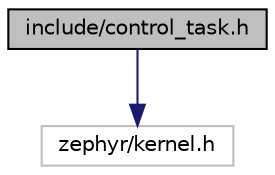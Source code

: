 digraph "include/control_task.h"
{
 // LATEX_PDF_SIZE
  edge [fontname="Helvetica",fontsize="10",labelfontname="Helvetica",labelfontsize="10"];
  node [fontname="Helvetica",fontsize="10",shape=record];
  Node1 [label="include/control_task.h",height=0.2,width=0.4,color="black", fillcolor="grey75", style="filled", fontcolor="black",tooltip="Ficheiro de cabeçalho para a tarefa de controlo térmico."];
  Node1 -> Node2 [color="midnightblue",fontsize="10",style="solid"];
  Node2 [label="zephyr/kernel.h",height=0.2,width=0.4,color="grey75", fillcolor="white", style="filled",tooltip=" "];
}
